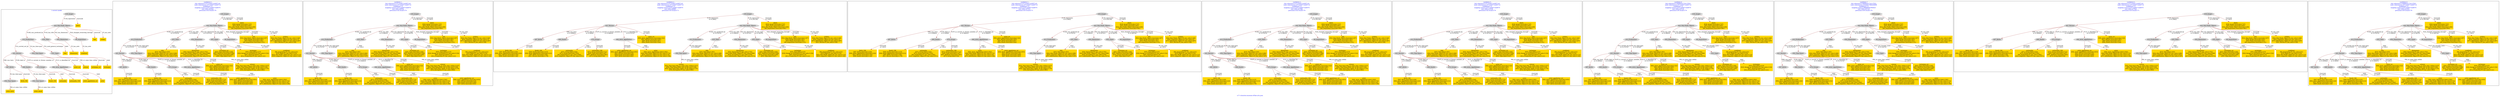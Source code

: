 digraph n0 {
fontcolor="blue"
remincross="true"
label="s17-s-houston-museum-of-fine-arts.json"
subgraph cluster_0 {
label="1-correct model"
n2[style="filled",color="white",fillcolor="lightgray",label="E12_Production1"];
n3[style="filled",color="white",fillcolor="lightgray",label="E21_Person1"];
n4[style="filled",color="white",fillcolor="lightgray",label="E52_Time-Span1"];
n5[style="filled",color="white",fillcolor="lightgray",label="E55_Type1"];
n6[style="filled",color="white",fillcolor="lightgray",label="E67_Birth1"];
n7[style="filled",color="white",fillcolor="lightgray",label="E69_Death1"];
n8[style="filled",color="white",fillcolor="lightgray",label="E74_Group1"];
n9[style="filled",color="white",fillcolor="lightgray",label="E82_Actor_Appellation1"];
n10[style="filled",color="white",fillcolor="lightgray",label="E22_Man-Made_Object1"];
n11[style="filled",color="white",fillcolor="lightgray",label="E35_Title1"];
n12[style="filled",color="white",fillcolor="lightgray",label="E54_Dimension1"];
n13[style="filled",color="white",fillcolor="lightgray",label="E8_Acquisition1"];
n14[style="filled",color="white",fillcolor="lightgray",label="E38_Image1"];
n15[style="filled",color="white",fillcolor="lightgray",label="E52_Time-Span2"];
n16[style="filled",color="white",fillcolor="lightgray",label="E52_Time-Span3"];
n17[shape="plaintext",style="filled",fillcolor="gold",label="Death_URI"];
n18[shape="plaintext",style="filled",fillcolor="gold",label="credittext"];
n19[shape="plaintext",style="filled",fillcolor="gold",label="artyear"];
n20[shape="plaintext",style="filled",fillcolor="gold",label="link"];
n21[shape="plaintext",style="filled",fillcolor="gold",label="technique_uri"];
n22[shape="plaintext",style="filled",fillcolor="gold",label="artist_appellation_uri"];
n23[shape="plaintext",style="filled",fillcolor="gold",label="artdesc"];
n24[shape="plaintext",style="filled",fillcolor="gold",label="artist_uri"];
n25[shape="plaintext",style="filled",fillcolor="gold",label="artist"];
n26[shape="plaintext",style="filled",fillcolor="gold",label="Birth_URI"];
n27[shape="plaintext",style="filled",fillcolor="gold",label="nationality"];
n28[shape="plaintext",style="filled",fillcolor="gold",label="artist_birth"];
n29[shape="plaintext",style="filled",fillcolor="gold",label="artist_death"];
n30[shape="plaintext",style="filled",fillcolor="gold",label="nationality_URI"];
n31[shape="plaintext",style="filled",fillcolor="gold",label="technique"];
n32[shape="plaintext",style="filled",fillcolor="gold",label="dimensions"];
n33[shape="plaintext",style="filled",fillcolor="gold",label="title"];
n34[shape="plaintext",style="filled",fillcolor="gold",label="photo"];
}
subgraph cluster_1 {
label="candidate 0\nlink coherence:0.07142857142857142\nnode coherence:0.10714285714285714\nconfidence:1.0\nmapping score:0.41071428571428575\ncost:1604.262424\n-precision:0.92-recall:0.79"
n36[style="filled",color="white",fillcolor="lightgray",label="E12_Production1"];
n37[style="filled",color="white",fillcolor="lightgray",label="E21_Person1"];
n38[style="filled",color="white",fillcolor="lightgray",label="E52_Time-Span1"];
n39[style="filled",color="white",fillcolor="lightgray",label="E67_Birth1"];
n40[style="filled",color="white",fillcolor="lightgray",label="E69_Death1"];
n41[style="filled",color="white",fillcolor="lightgray",label="E74_Group1"];
n42[style="filled",color="white",fillcolor="lightgray",label="E82_Actor_Appellation1"];
n43[style="filled",color="white",fillcolor="lightgray",label="E22_Man-Made_Object1"];
n44[style="filled",color="white",fillcolor="lightgray",label="E35_Title1"];
n45[style="filled",color="white",fillcolor="lightgray",label="E54_Dimension1"];
n46[style="filled",color="white",fillcolor="lightgray",label="E55_Type2"];
n47[style="filled",color="white",fillcolor="lightgray",label="E8_Acquisition1"];
n48[style="filled",color="white",fillcolor="lightgray",label="E38_Image1"];
n49[shape="plaintext",style="filled",fillcolor="gold",label="artist_uri\n[E82_Actor_Appellation,classLink,0.322]\n[E21_Person,classLink,0.267]\n[E67_Birth,classLink,0.207]\n[E69_Death,classLink,0.204]"];
n50[shape="plaintext",style="filled",fillcolor="gold",label="credittext\n[E8_Acquisition,P3_has_note,0.51]\n[E30_Right,P3_has_note,0.276]\n[E22_Man-Made_Object,P3_has_note,0.112]\n[E33_Linguistic_Object,P3_has_note,0.102]"];
n51[shape="plaintext",style="filled",fillcolor="gold",label="link\n[E22_Man-Made_Object,classLink,0.407]\n[E38_Image,classLink,0.261]\n[E53_Place,classLink,0.181]\n[E8_Acquisition,classLink,0.151]"];
n52[shape="plaintext",style="filled",fillcolor="gold",label="artist_appellation_uri\n[E82_Actor_Appellation,classLink,0.653]\n[E21_Person,classLink,0.22]\n[E69_Death,classLink,0.064]\n[E67_Birth,classLink,0.063]"];
n53[shape="plaintext",style="filled",fillcolor="gold",label="Death_URI\n[E69_Death,classLink,0.415]\n[E82_Actor_Appellation,classLink,0.212]\n[E67_Birth,classLink,0.194]\n[E21_Person,classLink,0.179]"];
n54[shape="plaintext",style="filled",fillcolor="gold",label="nationality\n[E74_Group,label,0.544]\n[E74_Group,classLink,0.303]\n[E8_Acquisition,P3_has_note,0.082]\n[E33_Linguistic_Object,P3_has_note,0.071]"];
n55[shape="plaintext",style="filled",fillcolor="gold",label="technique_uri\n[E55_Type,classLink,0.446]\n[E57_Material,classLink,0.298]\n[E74_Group,classLink,0.209]\n[E55_Type,label,0.047]"];
n56[shape="plaintext",style="filled",fillcolor="gold",label="Birth_URI\n[E67_Birth,classLink,0.436]\n[E82_Actor_Appellation,classLink,0.224]\n[E21_Person,classLink,0.193]\n[E69_Death,classLink,0.146]"];
n57[shape="plaintext",style="filled",fillcolor="gold",label="artyear\n[E52_Time-Span,P82_at_some_time_within,0.427]\n[E52_Time-Span,P82b_end_of_the_end,0.334]\n[E52_Time-Span,P82a_begin_of_the_begin,0.175]\n[E34_Inscription,P3_has_note,0.063]"];
n58[shape="plaintext",style="filled",fillcolor="gold",label="photo\n[E38_Image,classLink,0.727]\n[E53_Place,classLink,0.097]\n[E22_Man-Made_Object,classLink,0.096]\n[E8_Acquisition,classLink,0.081]"];
n59[shape="plaintext",style="filled",fillcolor="gold",label="artist\n[E82_Actor_Appellation,label,0.562]\n[E22_Man-Made_Object,P3_has_note,0.172]\n[E33_Linguistic_Object,P3_has_note,0.16]\n[E73_Information_Object,P3_has_note,0.106]"];
n60[shape="plaintext",style="filled",fillcolor="gold",label="title\n[E35_Title,label,0.363]\n[E22_Man-Made_Object,P3_has_note,0.268]\n[E33_Linguistic_Object,P3_has_note,0.203]\n[E73_Information_Object,P3_has_note,0.167]"];
n61[shape="plaintext",style="filled",fillcolor="gold",label="nationality_URI\n[E74_Group,classLink,0.712]\n[E55_Type,classLink,0.167]\n[E57_Material,classLink,0.081]\n[E74_Group,label,0.04]"];
n62[shape="plaintext",style="filled",fillcolor="gold",label="artdesc\n[E22_Man-Made_Object,P3_has_note,0.326]\n[E33_Linguistic_Object,P3_has_note,0.3]\n[E73_Information_Object,P3_has_note,0.267]\n[E21_Person,P3_has_note,0.108]"];
n63[shape="plaintext",style="filled",fillcolor="gold",label="technique\n[E55_Type,label,0.415]\n[E29_Design_or_Procedure,P3_has_note,0.334]\n[E57_Material,label,0.13]\n[E12_Production,P3_has_note,0.121]"];
n64[shape="plaintext",style="filled",fillcolor="gold",label="dimensions\n[E54_Dimension,P3_has_note,0.753]\n[E22_Man-Made_Object,P3_has_note,0.098]\n[E34_Inscription,P3_has_note,0.076]\n[E73_Information_Object,P3_has_note,0.073]"];
}
subgraph cluster_2 {
label="candidate 1\nlink coherence:0.07142857142857142\nnode coherence:0.10714285714285714\nconfidence:1.0\nmapping score:0.41071428571428575\ncost:1604.280552\n-precision:0.92-recall:0.79"
n66[style="filled",color="white",fillcolor="lightgray",label="E12_Production1"];
n67[style="filled",color="white",fillcolor="lightgray",label="E21_Person1"];
n68[style="filled",color="white",fillcolor="lightgray",label="E52_Time-Span1"];
n69[style="filled",color="white",fillcolor="lightgray",label="E67_Birth1"];
n70[style="filled",color="white",fillcolor="lightgray",label="E69_Death1"];
n71[style="filled",color="white",fillcolor="lightgray",label="E74_Group1"];
n72[style="filled",color="white",fillcolor="lightgray",label="E82_Actor_Appellation2"];
n73[style="filled",color="white",fillcolor="lightgray",label="E22_Man-Made_Object1"];
n74[style="filled",color="white",fillcolor="lightgray",label="E35_Title1"];
n75[style="filled",color="white",fillcolor="lightgray",label="E54_Dimension1"];
n76[style="filled",color="white",fillcolor="lightgray",label="E55_Type2"];
n77[style="filled",color="white",fillcolor="lightgray",label="E8_Acquisition1"];
n78[style="filled",color="white",fillcolor="lightgray",label="E38_Image1"];
n79[shape="plaintext",style="filled",fillcolor="gold",label="artist_uri\n[E82_Actor_Appellation,classLink,0.322]\n[E21_Person,classLink,0.267]\n[E67_Birth,classLink,0.207]\n[E69_Death,classLink,0.204]"];
n80[shape="plaintext",style="filled",fillcolor="gold",label="artist\n[E82_Actor_Appellation,label,0.562]\n[E22_Man-Made_Object,P3_has_note,0.172]\n[E33_Linguistic_Object,P3_has_note,0.16]\n[E73_Information_Object,P3_has_note,0.106]"];
n81[shape="plaintext",style="filled",fillcolor="gold",label="credittext\n[E8_Acquisition,P3_has_note,0.51]\n[E30_Right,P3_has_note,0.276]\n[E22_Man-Made_Object,P3_has_note,0.112]\n[E33_Linguistic_Object,P3_has_note,0.102]"];
n82[shape="plaintext",style="filled",fillcolor="gold",label="link\n[E22_Man-Made_Object,classLink,0.407]\n[E38_Image,classLink,0.261]\n[E53_Place,classLink,0.181]\n[E8_Acquisition,classLink,0.151]"];
n83[shape="plaintext",style="filled",fillcolor="gold",label="Death_URI\n[E69_Death,classLink,0.415]\n[E82_Actor_Appellation,classLink,0.212]\n[E67_Birth,classLink,0.194]\n[E21_Person,classLink,0.179]"];
n84[shape="plaintext",style="filled",fillcolor="gold",label="nationality\n[E74_Group,label,0.544]\n[E74_Group,classLink,0.303]\n[E8_Acquisition,P3_has_note,0.082]\n[E33_Linguistic_Object,P3_has_note,0.071]"];
n85[shape="plaintext",style="filled",fillcolor="gold",label="technique_uri\n[E55_Type,classLink,0.446]\n[E57_Material,classLink,0.298]\n[E74_Group,classLink,0.209]\n[E55_Type,label,0.047]"];
n86[shape="plaintext",style="filled",fillcolor="gold",label="Birth_URI\n[E67_Birth,classLink,0.436]\n[E82_Actor_Appellation,classLink,0.224]\n[E21_Person,classLink,0.193]\n[E69_Death,classLink,0.146]"];
n87[shape="plaintext",style="filled",fillcolor="gold",label="artyear\n[E52_Time-Span,P82_at_some_time_within,0.427]\n[E52_Time-Span,P82b_end_of_the_end,0.334]\n[E52_Time-Span,P82a_begin_of_the_begin,0.175]\n[E34_Inscription,P3_has_note,0.063]"];
n88[shape="plaintext",style="filled",fillcolor="gold",label="photo\n[E38_Image,classLink,0.727]\n[E53_Place,classLink,0.097]\n[E22_Man-Made_Object,classLink,0.096]\n[E8_Acquisition,classLink,0.081]"];
n89[shape="plaintext",style="filled",fillcolor="gold",label="title\n[E35_Title,label,0.363]\n[E22_Man-Made_Object,P3_has_note,0.268]\n[E33_Linguistic_Object,P3_has_note,0.203]\n[E73_Information_Object,P3_has_note,0.167]"];
n90[shape="plaintext",style="filled",fillcolor="gold",label="nationality_URI\n[E74_Group,classLink,0.712]\n[E55_Type,classLink,0.167]\n[E57_Material,classLink,0.081]\n[E74_Group,label,0.04]"];
n91[shape="plaintext",style="filled",fillcolor="gold",label="artdesc\n[E22_Man-Made_Object,P3_has_note,0.326]\n[E33_Linguistic_Object,P3_has_note,0.3]\n[E73_Information_Object,P3_has_note,0.267]\n[E21_Person,P3_has_note,0.108]"];
n92[shape="plaintext",style="filled",fillcolor="gold",label="technique\n[E55_Type,label,0.415]\n[E29_Design_or_Procedure,P3_has_note,0.334]\n[E57_Material,label,0.13]\n[E12_Production,P3_has_note,0.121]"];
n93[shape="plaintext",style="filled",fillcolor="gold",label="artist_appellation_uri\n[E82_Actor_Appellation,classLink,0.653]\n[E21_Person,classLink,0.22]\n[E69_Death,classLink,0.064]\n[E67_Birth,classLink,0.063]"];
n94[shape="plaintext",style="filled",fillcolor="gold",label="dimensions\n[E54_Dimension,P3_has_note,0.753]\n[E22_Man-Made_Object,P3_has_note,0.098]\n[E34_Inscription,P3_has_note,0.076]\n[E73_Information_Object,P3_has_note,0.073]"];
}
subgraph cluster_3 {
label="candidate 2\nlink coherence:0.07142857142857142\nnode coherence:0.10714285714285714\nconfidence:1.0\nmapping score:0.41071428571428575\ncost:1604.288887\n-precision:0.83-recall:0.71"
n96[style="filled",color="white",fillcolor="lightgray",label="E12_Production1"];
n97[style="filled",color="white",fillcolor="lightgray",label="E52_Time-Span1"];
n98[style="filled",color="white",fillcolor="lightgray",label="E21_Person1"];
n99[style="filled",color="white",fillcolor="lightgray",label="E67_Birth1"];
n100[style="filled",color="white",fillcolor="lightgray",label="E69_Death1"];
n101[style="filled",color="white",fillcolor="lightgray",label="E74_Group1"];
n102[style="filled",color="white",fillcolor="lightgray",label="E82_Actor_Appellation1"];
n103[style="filled",color="white",fillcolor="lightgray",label="E22_Man-Made_Object1"];
n104[style="filled",color="white",fillcolor="lightgray",label="E35_Title1"];
n105[style="filled",color="white",fillcolor="lightgray",label="E54_Dimension1"];
n106[style="filled",color="white",fillcolor="lightgray",label="E55_Type2"];
n107[style="filled",color="white",fillcolor="lightgray",label="E8_Acquisition1"];
n108[style="filled",color="white",fillcolor="lightgray",label="E38_Image1"];
n109[shape="plaintext",style="filled",fillcolor="gold",label="artist_uri\n[E82_Actor_Appellation,classLink,0.322]\n[E21_Person,classLink,0.267]\n[E67_Birth,classLink,0.207]\n[E69_Death,classLink,0.204]"];
n110[shape="plaintext",style="filled",fillcolor="gold",label="credittext\n[E8_Acquisition,P3_has_note,0.51]\n[E30_Right,P3_has_note,0.276]\n[E22_Man-Made_Object,P3_has_note,0.112]\n[E33_Linguistic_Object,P3_has_note,0.102]"];
n111[shape="plaintext",style="filled",fillcolor="gold",label="link\n[E22_Man-Made_Object,classLink,0.407]\n[E38_Image,classLink,0.261]\n[E53_Place,classLink,0.181]\n[E8_Acquisition,classLink,0.151]"];
n112[shape="plaintext",style="filled",fillcolor="gold",label="artist_appellation_uri\n[E82_Actor_Appellation,classLink,0.653]\n[E21_Person,classLink,0.22]\n[E69_Death,classLink,0.064]\n[E67_Birth,classLink,0.063]"];
n113[shape="plaintext",style="filled",fillcolor="gold",label="Death_URI\n[E69_Death,classLink,0.415]\n[E82_Actor_Appellation,classLink,0.212]\n[E67_Birth,classLink,0.194]\n[E21_Person,classLink,0.179]"];
n114[shape="plaintext",style="filled",fillcolor="gold",label="nationality\n[E74_Group,label,0.544]\n[E74_Group,classLink,0.303]\n[E8_Acquisition,P3_has_note,0.082]\n[E33_Linguistic_Object,P3_has_note,0.071]"];
n115[shape="plaintext",style="filled",fillcolor="gold",label="technique_uri\n[E55_Type,classLink,0.446]\n[E57_Material,classLink,0.298]\n[E74_Group,classLink,0.209]\n[E55_Type,label,0.047]"];
n116[shape="plaintext",style="filled",fillcolor="gold",label="Birth_URI\n[E67_Birth,classLink,0.436]\n[E82_Actor_Appellation,classLink,0.224]\n[E21_Person,classLink,0.193]\n[E69_Death,classLink,0.146]"];
n117[shape="plaintext",style="filled",fillcolor="gold",label="artyear\n[E52_Time-Span,P82_at_some_time_within,0.427]\n[E52_Time-Span,P82b_end_of_the_end,0.334]\n[E52_Time-Span,P82a_begin_of_the_begin,0.175]\n[E34_Inscription,P3_has_note,0.063]"];
n118[shape="plaintext",style="filled",fillcolor="gold",label="photo\n[E38_Image,classLink,0.727]\n[E53_Place,classLink,0.097]\n[E22_Man-Made_Object,classLink,0.096]\n[E8_Acquisition,classLink,0.081]"];
n119[shape="plaintext",style="filled",fillcolor="gold",label="artist\n[E82_Actor_Appellation,label,0.562]\n[E22_Man-Made_Object,P3_has_note,0.172]\n[E33_Linguistic_Object,P3_has_note,0.16]\n[E73_Information_Object,P3_has_note,0.106]"];
n120[shape="plaintext",style="filled",fillcolor="gold",label="title\n[E35_Title,label,0.363]\n[E22_Man-Made_Object,P3_has_note,0.268]\n[E33_Linguistic_Object,P3_has_note,0.203]\n[E73_Information_Object,P3_has_note,0.167]"];
n121[shape="plaintext",style="filled",fillcolor="gold",label="nationality_URI\n[E74_Group,classLink,0.712]\n[E55_Type,classLink,0.167]\n[E57_Material,classLink,0.081]\n[E74_Group,label,0.04]"];
n122[shape="plaintext",style="filled",fillcolor="gold",label="artdesc\n[E22_Man-Made_Object,P3_has_note,0.326]\n[E33_Linguistic_Object,P3_has_note,0.3]\n[E73_Information_Object,P3_has_note,0.267]\n[E21_Person,P3_has_note,0.108]"];
n123[shape="plaintext",style="filled",fillcolor="gold",label="technique\n[E55_Type,label,0.415]\n[E29_Design_or_Procedure,P3_has_note,0.334]\n[E57_Material,label,0.13]\n[E12_Production,P3_has_note,0.121]"];
n124[shape="plaintext",style="filled",fillcolor="gold",label="dimensions\n[E54_Dimension,P3_has_note,0.753]\n[E22_Man-Made_Object,P3_has_note,0.098]\n[E34_Inscription,P3_has_note,0.076]\n[E73_Information_Object,P3_has_note,0.073]"];
}
subgraph cluster_4 {
label="candidate 3\nlink coherence:0.07142857142857142\nnode coherence:0.10714285714285714\nconfidence:1.0\nmapping score:0.41071428571428575\ncost:1604.307015\n-precision:0.83-recall:0.71"
n126[style="filled",color="white",fillcolor="lightgray",label="E12_Production1"];
n127[style="filled",color="white",fillcolor="lightgray",label="E52_Time-Span1"];
n128[style="filled",color="white",fillcolor="lightgray",label="E21_Person1"];
n129[style="filled",color="white",fillcolor="lightgray",label="E67_Birth1"];
n130[style="filled",color="white",fillcolor="lightgray",label="E69_Death1"];
n131[style="filled",color="white",fillcolor="lightgray",label="E74_Group1"];
n132[style="filled",color="white",fillcolor="lightgray",label="E82_Actor_Appellation2"];
n133[style="filled",color="white",fillcolor="lightgray",label="E22_Man-Made_Object1"];
n134[style="filled",color="white",fillcolor="lightgray",label="E35_Title1"];
n135[style="filled",color="white",fillcolor="lightgray",label="E54_Dimension1"];
n136[style="filled",color="white",fillcolor="lightgray",label="E55_Type2"];
n137[style="filled",color="white",fillcolor="lightgray",label="E8_Acquisition1"];
n138[style="filled",color="white",fillcolor="lightgray",label="E38_Image1"];
n139[shape="plaintext",style="filled",fillcolor="gold",label="artist_uri\n[E82_Actor_Appellation,classLink,0.322]\n[E21_Person,classLink,0.267]\n[E67_Birth,classLink,0.207]\n[E69_Death,classLink,0.204]"];
n140[shape="plaintext",style="filled",fillcolor="gold",label="artist\n[E82_Actor_Appellation,label,0.562]\n[E22_Man-Made_Object,P3_has_note,0.172]\n[E33_Linguistic_Object,P3_has_note,0.16]\n[E73_Information_Object,P3_has_note,0.106]"];
n141[shape="plaintext",style="filled",fillcolor="gold",label="credittext\n[E8_Acquisition,P3_has_note,0.51]\n[E30_Right,P3_has_note,0.276]\n[E22_Man-Made_Object,P3_has_note,0.112]\n[E33_Linguistic_Object,P3_has_note,0.102]"];
n142[shape="plaintext",style="filled",fillcolor="gold",label="link\n[E22_Man-Made_Object,classLink,0.407]\n[E38_Image,classLink,0.261]\n[E53_Place,classLink,0.181]\n[E8_Acquisition,classLink,0.151]"];
n143[shape="plaintext",style="filled",fillcolor="gold",label="Death_URI\n[E69_Death,classLink,0.415]\n[E82_Actor_Appellation,classLink,0.212]\n[E67_Birth,classLink,0.194]\n[E21_Person,classLink,0.179]"];
n144[shape="plaintext",style="filled",fillcolor="gold",label="nationality\n[E74_Group,label,0.544]\n[E74_Group,classLink,0.303]\n[E8_Acquisition,P3_has_note,0.082]\n[E33_Linguistic_Object,P3_has_note,0.071]"];
n145[shape="plaintext",style="filled",fillcolor="gold",label="technique_uri\n[E55_Type,classLink,0.446]\n[E57_Material,classLink,0.298]\n[E74_Group,classLink,0.209]\n[E55_Type,label,0.047]"];
n146[shape="plaintext",style="filled",fillcolor="gold",label="Birth_URI\n[E67_Birth,classLink,0.436]\n[E82_Actor_Appellation,classLink,0.224]\n[E21_Person,classLink,0.193]\n[E69_Death,classLink,0.146]"];
n147[shape="plaintext",style="filled",fillcolor="gold",label="artyear\n[E52_Time-Span,P82_at_some_time_within,0.427]\n[E52_Time-Span,P82b_end_of_the_end,0.334]\n[E52_Time-Span,P82a_begin_of_the_begin,0.175]\n[E34_Inscription,P3_has_note,0.063]"];
n148[shape="plaintext",style="filled",fillcolor="gold",label="photo\n[E38_Image,classLink,0.727]\n[E53_Place,classLink,0.097]\n[E22_Man-Made_Object,classLink,0.096]\n[E8_Acquisition,classLink,0.081]"];
n149[shape="plaintext",style="filled",fillcolor="gold",label="title\n[E35_Title,label,0.363]\n[E22_Man-Made_Object,P3_has_note,0.268]\n[E33_Linguistic_Object,P3_has_note,0.203]\n[E73_Information_Object,P3_has_note,0.167]"];
n150[shape="plaintext",style="filled",fillcolor="gold",label="nationality_URI\n[E74_Group,classLink,0.712]\n[E55_Type,classLink,0.167]\n[E57_Material,classLink,0.081]\n[E74_Group,label,0.04]"];
n151[shape="plaintext",style="filled",fillcolor="gold",label="artdesc\n[E22_Man-Made_Object,P3_has_note,0.326]\n[E33_Linguistic_Object,P3_has_note,0.3]\n[E73_Information_Object,P3_has_note,0.267]\n[E21_Person,P3_has_note,0.108]"];
n152[shape="plaintext",style="filled",fillcolor="gold",label="technique\n[E55_Type,label,0.415]\n[E29_Design_or_Procedure,P3_has_note,0.334]\n[E57_Material,label,0.13]\n[E12_Production,P3_has_note,0.121]"];
n153[shape="plaintext",style="filled",fillcolor="gold",label="artist_appellation_uri\n[E82_Actor_Appellation,classLink,0.653]\n[E21_Person,classLink,0.22]\n[E69_Death,classLink,0.064]\n[E67_Birth,classLink,0.063]"];
n154[shape="plaintext",style="filled",fillcolor="gold",label="dimensions\n[E54_Dimension,P3_has_note,0.753]\n[E22_Man-Made_Object,P3_has_note,0.098]\n[E34_Inscription,P3_has_note,0.076]\n[E73_Information_Object,P3_has_note,0.073]"];
}
subgraph cluster_5 {
label="candidate 4\nlink coherence:0.07142857142857142\nnode coherence:0.10714285714285714\nconfidence:1.0\nmapping score:0.41071428571428575\ncost:1604.401066\n-precision:0.92-recall:0.79"
n156[style="filled",color="white",fillcolor="lightgray",label="E12_Production1"];
n157[style="filled",color="white",fillcolor="lightgray",label="E21_Person1"];
n158[style="filled",color="white",fillcolor="lightgray",label="E52_Time-Span1"];
n159[style="filled",color="white",fillcolor="lightgray",label="E67_Birth1"];
n160[style="filled",color="white",fillcolor="lightgray",label="E69_Death1"];
n161[style="filled",color="white",fillcolor="lightgray",label="E74_Group1"];
n162[style="filled",color="white",fillcolor="lightgray",label="E82_Actor_Appellation1"];
n163[style="filled",color="white",fillcolor="lightgray",label="E22_Man-Made_Object1"];
n164[style="filled",color="white",fillcolor="lightgray",label="E35_Title1"];
n165[style="filled",color="white",fillcolor="lightgray",label="E54_Dimension1"];
n166[style="filled",color="white",fillcolor="lightgray",label="E55_Type1"];
n167[style="filled",color="white",fillcolor="lightgray",label="E8_Acquisition1"];
n168[style="filled",color="white",fillcolor="lightgray",label="E38_Image1"];
n169[shape="plaintext",style="filled",fillcolor="gold",label="technique_uri\n[E55_Type,classLink,0.446]\n[E57_Material,classLink,0.298]\n[E74_Group,classLink,0.209]\n[E55_Type,label,0.047]"];
n170[shape="plaintext",style="filled",fillcolor="gold",label="artist_uri\n[E82_Actor_Appellation,classLink,0.322]\n[E21_Person,classLink,0.267]\n[E67_Birth,classLink,0.207]\n[E69_Death,classLink,0.204]"];
n171[shape="plaintext",style="filled",fillcolor="gold",label="credittext\n[E8_Acquisition,P3_has_note,0.51]\n[E30_Right,P3_has_note,0.276]\n[E22_Man-Made_Object,P3_has_note,0.112]\n[E33_Linguistic_Object,P3_has_note,0.102]"];
n172[shape="plaintext",style="filled",fillcolor="gold",label="link\n[E22_Man-Made_Object,classLink,0.407]\n[E38_Image,classLink,0.261]\n[E53_Place,classLink,0.181]\n[E8_Acquisition,classLink,0.151]"];
n173[shape="plaintext",style="filled",fillcolor="gold",label="artist_appellation_uri\n[E82_Actor_Appellation,classLink,0.653]\n[E21_Person,classLink,0.22]\n[E69_Death,classLink,0.064]\n[E67_Birth,classLink,0.063]"];
n174[shape="plaintext",style="filled",fillcolor="gold",label="Death_URI\n[E69_Death,classLink,0.415]\n[E82_Actor_Appellation,classLink,0.212]\n[E67_Birth,classLink,0.194]\n[E21_Person,classLink,0.179]"];
n175[shape="plaintext",style="filled",fillcolor="gold",label="nationality\n[E74_Group,label,0.544]\n[E74_Group,classLink,0.303]\n[E8_Acquisition,P3_has_note,0.082]\n[E33_Linguistic_Object,P3_has_note,0.071]"];
n176[shape="plaintext",style="filled",fillcolor="gold",label="Birth_URI\n[E67_Birth,classLink,0.436]\n[E82_Actor_Appellation,classLink,0.224]\n[E21_Person,classLink,0.193]\n[E69_Death,classLink,0.146]"];
n177[shape="plaintext",style="filled",fillcolor="gold",label="artyear\n[E52_Time-Span,P82_at_some_time_within,0.427]\n[E52_Time-Span,P82b_end_of_the_end,0.334]\n[E52_Time-Span,P82a_begin_of_the_begin,0.175]\n[E34_Inscription,P3_has_note,0.063]"];
n178[shape="plaintext",style="filled",fillcolor="gold",label="photo\n[E38_Image,classLink,0.727]\n[E53_Place,classLink,0.097]\n[E22_Man-Made_Object,classLink,0.096]\n[E8_Acquisition,classLink,0.081]"];
n179[shape="plaintext",style="filled",fillcolor="gold",label="artist\n[E82_Actor_Appellation,label,0.562]\n[E22_Man-Made_Object,P3_has_note,0.172]\n[E33_Linguistic_Object,P3_has_note,0.16]\n[E73_Information_Object,P3_has_note,0.106]"];
n180[shape="plaintext",style="filled",fillcolor="gold",label="title\n[E35_Title,label,0.363]\n[E22_Man-Made_Object,P3_has_note,0.268]\n[E33_Linguistic_Object,P3_has_note,0.203]\n[E73_Information_Object,P3_has_note,0.167]"];
n181[shape="plaintext",style="filled",fillcolor="gold",label="nationality_URI\n[E74_Group,classLink,0.712]\n[E55_Type,classLink,0.167]\n[E57_Material,classLink,0.081]\n[E74_Group,label,0.04]"];
n182[shape="plaintext",style="filled",fillcolor="gold",label="artdesc\n[E22_Man-Made_Object,P3_has_note,0.326]\n[E33_Linguistic_Object,P3_has_note,0.3]\n[E73_Information_Object,P3_has_note,0.267]\n[E21_Person,P3_has_note,0.108]"];
n183[shape="plaintext",style="filled",fillcolor="gold",label="dimensions\n[E54_Dimension,P3_has_note,0.753]\n[E22_Man-Made_Object,P3_has_note,0.098]\n[E34_Inscription,P3_has_note,0.076]\n[E73_Information_Object,P3_has_note,0.073]"];
n184[shape="plaintext",style="filled",fillcolor="gold",label="technique\n[E55_Type,label,0.415]\n[E29_Design_or_Procedure,P3_has_note,0.334]\n[E57_Material,label,0.13]\n[E12_Production,P3_has_note,0.121]"];
}
subgraph cluster_6 {
label="candidate 5\nlink coherence:0.07142857142857142\nnode coherence:0.10714285714285714\nconfidence:1.0\nmapping score:0.41071428571428575\ncost:1604.419195\n-precision:0.92-recall:0.79"
n186[style="filled",color="white",fillcolor="lightgray",label="E12_Production1"];
n187[style="filled",color="white",fillcolor="lightgray",label="E21_Person1"];
n188[style="filled",color="white",fillcolor="lightgray",label="E52_Time-Span1"];
n189[style="filled",color="white",fillcolor="lightgray",label="E67_Birth1"];
n190[style="filled",color="white",fillcolor="lightgray",label="E69_Death1"];
n191[style="filled",color="white",fillcolor="lightgray",label="E74_Group1"];
n192[style="filled",color="white",fillcolor="lightgray",label="E82_Actor_Appellation2"];
n193[style="filled",color="white",fillcolor="lightgray",label="E22_Man-Made_Object1"];
n194[style="filled",color="white",fillcolor="lightgray",label="E35_Title1"];
n195[style="filled",color="white",fillcolor="lightgray",label="E54_Dimension1"];
n196[style="filled",color="white",fillcolor="lightgray",label="E55_Type1"];
n197[style="filled",color="white",fillcolor="lightgray",label="E8_Acquisition1"];
n198[style="filled",color="white",fillcolor="lightgray",label="E38_Image1"];
n199[shape="plaintext",style="filled",fillcolor="gold",label="technique_uri\n[E55_Type,classLink,0.446]\n[E57_Material,classLink,0.298]\n[E74_Group,classLink,0.209]\n[E55_Type,label,0.047]"];
n200[shape="plaintext",style="filled",fillcolor="gold",label="artist_uri\n[E82_Actor_Appellation,classLink,0.322]\n[E21_Person,classLink,0.267]\n[E67_Birth,classLink,0.207]\n[E69_Death,classLink,0.204]"];
n201[shape="plaintext",style="filled",fillcolor="gold",label="artist\n[E82_Actor_Appellation,label,0.562]\n[E22_Man-Made_Object,P3_has_note,0.172]\n[E33_Linguistic_Object,P3_has_note,0.16]\n[E73_Information_Object,P3_has_note,0.106]"];
n202[shape="plaintext",style="filled",fillcolor="gold",label="credittext\n[E8_Acquisition,P3_has_note,0.51]\n[E30_Right,P3_has_note,0.276]\n[E22_Man-Made_Object,P3_has_note,0.112]\n[E33_Linguistic_Object,P3_has_note,0.102]"];
n203[shape="plaintext",style="filled",fillcolor="gold",label="link\n[E22_Man-Made_Object,classLink,0.407]\n[E38_Image,classLink,0.261]\n[E53_Place,classLink,0.181]\n[E8_Acquisition,classLink,0.151]"];
n204[shape="plaintext",style="filled",fillcolor="gold",label="Death_URI\n[E69_Death,classLink,0.415]\n[E82_Actor_Appellation,classLink,0.212]\n[E67_Birth,classLink,0.194]\n[E21_Person,classLink,0.179]"];
n205[shape="plaintext",style="filled",fillcolor="gold",label="nationality\n[E74_Group,label,0.544]\n[E74_Group,classLink,0.303]\n[E8_Acquisition,P3_has_note,0.082]\n[E33_Linguistic_Object,P3_has_note,0.071]"];
n206[shape="plaintext",style="filled",fillcolor="gold",label="Birth_URI\n[E67_Birth,classLink,0.436]\n[E82_Actor_Appellation,classLink,0.224]\n[E21_Person,classLink,0.193]\n[E69_Death,classLink,0.146]"];
n207[shape="plaintext",style="filled",fillcolor="gold",label="artyear\n[E52_Time-Span,P82_at_some_time_within,0.427]\n[E52_Time-Span,P82b_end_of_the_end,0.334]\n[E52_Time-Span,P82a_begin_of_the_begin,0.175]\n[E34_Inscription,P3_has_note,0.063]"];
n208[shape="plaintext",style="filled",fillcolor="gold",label="photo\n[E38_Image,classLink,0.727]\n[E53_Place,classLink,0.097]\n[E22_Man-Made_Object,classLink,0.096]\n[E8_Acquisition,classLink,0.081]"];
n209[shape="plaintext",style="filled",fillcolor="gold",label="title\n[E35_Title,label,0.363]\n[E22_Man-Made_Object,P3_has_note,0.268]\n[E33_Linguistic_Object,P3_has_note,0.203]\n[E73_Information_Object,P3_has_note,0.167]"];
n210[shape="plaintext",style="filled",fillcolor="gold",label="nationality_URI\n[E74_Group,classLink,0.712]\n[E55_Type,classLink,0.167]\n[E57_Material,classLink,0.081]\n[E74_Group,label,0.04]"];
n211[shape="plaintext",style="filled",fillcolor="gold",label="artdesc\n[E22_Man-Made_Object,P3_has_note,0.326]\n[E33_Linguistic_Object,P3_has_note,0.3]\n[E73_Information_Object,P3_has_note,0.267]\n[E21_Person,P3_has_note,0.108]"];
n212[shape="plaintext",style="filled",fillcolor="gold",label="artist_appellation_uri\n[E82_Actor_Appellation,classLink,0.653]\n[E21_Person,classLink,0.22]\n[E69_Death,classLink,0.064]\n[E67_Birth,classLink,0.063]"];
n213[shape="plaintext",style="filled",fillcolor="gold",label="dimensions\n[E54_Dimension,P3_has_note,0.753]\n[E22_Man-Made_Object,P3_has_note,0.098]\n[E34_Inscription,P3_has_note,0.076]\n[E73_Information_Object,P3_has_note,0.073]"];
n214[shape="plaintext",style="filled",fillcolor="gold",label="technique\n[E55_Type,label,0.415]\n[E29_Design_or_Procedure,P3_has_note,0.334]\n[E57_Material,label,0.13]\n[E12_Production,P3_has_note,0.121]"];
}
subgraph cluster_7 {
label="candidate 6\nlink coherence:0.06896551724137931\nnode coherence:0.10714285714285714\nconfidence:1.0\nmapping score:0.41071428571428575\ncost:1604.425125\n-precision:0.85-recall:0.79"
n216[style="filled",color="white",fillcolor="lightgray",label="E12_Production1"];
n217[style="filled",color="white",fillcolor="lightgray",label="E21_Person1"];
n218[style="filled",color="white",fillcolor="lightgray",label="E52_Time-Span1"];
n219[style="filled",color="white",fillcolor="lightgray",label="E67_Birth1"];
n220[style="filled",color="white",fillcolor="lightgray",label="E69_Death1"];
n221[style="filled",color="white",fillcolor="lightgray",label="E74_Group1"];
n222[style="filled",color="white",fillcolor="lightgray",label="E82_Actor_Appellation1"];
n223[style="filled",color="white",fillcolor="lightgray",label="E22_Man-Made_Object1"];
n224[style="filled",color="white",fillcolor="lightgray",label="E35_Title1"];
n225[style="filled",color="white",fillcolor="lightgray",label="E54_Dimension1"];
n226[style="filled",color="white",fillcolor="lightgray",label="E55_Type2"];
n227[style="filled",color="white",fillcolor="lightgray",label="E8_Acquisition1"];
n228[style="filled",color="white",fillcolor="lightgray",label="E38_Image1"];
n229[style="filled",color="white",fillcolor="lightgray",label="E55_Type1"];
n230[shape="plaintext",style="filled",fillcolor="gold",label="technique_uri\n[E55_Type,classLink,0.446]\n[E57_Material,classLink,0.298]\n[E74_Group,classLink,0.209]\n[E55_Type,label,0.047]"];
n231[shape="plaintext",style="filled",fillcolor="gold",label="artist_uri\n[E82_Actor_Appellation,classLink,0.322]\n[E21_Person,classLink,0.267]\n[E67_Birth,classLink,0.207]\n[E69_Death,classLink,0.204]"];
n232[shape="plaintext",style="filled",fillcolor="gold",label="credittext\n[E8_Acquisition,P3_has_note,0.51]\n[E30_Right,P3_has_note,0.276]\n[E22_Man-Made_Object,P3_has_note,0.112]\n[E33_Linguistic_Object,P3_has_note,0.102]"];
n233[shape="plaintext",style="filled",fillcolor="gold",label="link\n[E22_Man-Made_Object,classLink,0.407]\n[E38_Image,classLink,0.261]\n[E53_Place,classLink,0.181]\n[E8_Acquisition,classLink,0.151]"];
n234[shape="plaintext",style="filled",fillcolor="gold",label="artist_appellation_uri\n[E82_Actor_Appellation,classLink,0.653]\n[E21_Person,classLink,0.22]\n[E69_Death,classLink,0.064]\n[E67_Birth,classLink,0.063]"];
n235[shape="plaintext",style="filled",fillcolor="gold",label="Death_URI\n[E69_Death,classLink,0.415]\n[E82_Actor_Appellation,classLink,0.212]\n[E67_Birth,classLink,0.194]\n[E21_Person,classLink,0.179]"];
n236[shape="plaintext",style="filled",fillcolor="gold",label="nationality\n[E74_Group,label,0.544]\n[E74_Group,classLink,0.303]\n[E8_Acquisition,P3_has_note,0.082]\n[E33_Linguistic_Object,P3_has_note,0.071]"];
n237[shape="plaintext",style="filled",fillcolor="gold",label="Birth_URI\n[E67_Birth,classLink,0.436]\n[E82_Actor_Appellation,classLink,0.224]\n[E21_Person,classLink,0.193]\n[E69_Death,classLink,0.146]"];
n238[shape="plaintext",style="filled",fillcolor="gold",label="artyear\n[E52_Time-Span,P82_at_some_time_within,0.427]\n[E52_Time-Span,P82b_end_of_the_end,0.334]\n[E52_Time-Span,P82a_begin_of_the_begin,0.175]\n[E34_Inscription,P3_has_note,0.063]"];
n239[shape="plaintext",style="filled",fillcolor="gold",label="photo\n[E38_Image,classLink,0.727]\n[E53_Place,classLink,0.097]\n[E22_Man-Made_Object,classLink,0.096]\n[E8_Acquisition,classLink,0.081]"];
n240[shape="plaintext",style="filled",fillcolor="gold",label="artist\n[E82_Actor_Appellation,label,0.562]\n[E22_Man-Made_Object,P3_has_note,0.172]\n[E33_Linguistic_Object,P3_has_note,0.16]\n[E73_Information_Object,P3_has_note,0.106]"];
n241[shape="plaintext",style="filled",fillcolor="gold",label="title\n[E35_Title,label,0.363]\n[E22_Man-Made_Object,P3_has_note,0.268]\n[E33_Linguistic_Object,P3_has_note,0.203]\n[E73_Information_Object,P3_has_note,0.167]"];
n242[shape="plaintext",style="filled",fillcolor="gold",label="nationality_URI\n[E74_Group,classLink,0.712]\n[E55_Type,classLink,0.167]\n[E57_Material,classLink,0.081]\n[E74_Group,label,0.04]"];
n243[shape="plaintext",style="filled",fillcolor="gold",label="artdesc\n[E22_Man-Made_Object,P3_has_note,0.326]\n[E33_Linguistic_Object,P3_has_note,0.3]\n[E73_Information_Object,P3_has_note,0.267]\n[E21_Person,P3_has_note,0.108]"];
n244[shape="plaintext",style="filled",fillcolor="gold",label="dimensions\n[E54_Dimension,P3_has_note,0.753]\n[E22_Man-Made_Object,P3_has_note,0.098]\n[E34_Inscription,P3_has_note,0.076]\n[E73_Information_Object,P3_has_note,0.073]"];
n245[shape="plaintext",style="filled",fillcolor="gold",label="technique\n[E55_Type,label,0.415]\n[E29_Design_or_Procedure,P3_has_note,0.334]\n[E57_Material,label,0.13]\n[E12_Production,P3_has_note,0.121]"];
}
subgraph cluster_8 {
label="candidate 7\nlink coherence:0.06896551724137931\nnode coherence:0.10344827586206896\nconfidence:1.0\nmapping score:0.399066091954023\ncost:1604.425125\n-precision:0.85-recall:0.79"
n247[style="filled",color="white",fillcolor="lightgray",label="E12_Production1"];
n248[style="filled",color="white",fillcolor="lightgray",label="E21_Person1"];
n249[style="filled",color="white",fillcolor="lightgray",label="E52_Time-Span1"];
n250[style="filled",color="white",fillcolor="lightgray",label="E67_Birth1"];
n251[style="filled",color="white",fillcolor="lightgray",label="E69_Death1"];
n252[style="filled",color="white",fillcolor="lightgray",label="E74_Group1"];
n253[style="filled",color="white",fillcolor="lightgray",label="E82_Actor_Appellation1"];
n254[style="filled",color="white",fillcolor="lightgray",label="E22_Man-Made_Object1"];
n255[style="filled",color="white",fillcolor="lightgray",label="E35_Title1"];
n256[style="filled",color="white",fillcolor="lightgray",label="E54_Dimension1"];
n257[style="filled",color="white",fillcolor="lightgray",label="E55_Type2"];
n258[style="filled",color="white",fillcolor="lightgray",label="E8_Acquisition1"];
n259[style="filled",color="white",fillcolor="lightgray",label="E38_Image1"];
n260[style="filled",color="white",fillcolor="lightgray",label="E55_Type1"];
n261[shape="plaintext",style="filled",fillcolor="gold",label="technique_uri\n[E55_Type,classLink,0.446]\n[E57_Material,classLink,0.298]\n[E74_Group,classLink,0.209]\n[E55_Type,label,0.047]"];
n262[shape="plaintext",style="filled",fillcolor="gold",label="artist_uri\n[E82_Actor_Appellation,classLink,0.322]\n[E21_Person,classLink,0.267]\n[E67_Birth,classLink,0.207]\n[E69_Death,classLink,0.204]"];
n263[shape="plaintext",style="filled",fillcolor="gold",label="credittext\n[E8_Acquisition,P3_has_note,0.51]\n[E30_Right,P3_has_note,0.276]\n[E22_Man-Made_Object,P3_has_note,0.112]\n[E33_Linguistic_Object,P3_has_note,0.102]"];
n264[shape="plaintext",style="filled",fillcolor="gold",label="link\n[E22_Man-Made_Object,classLink,0.407]\n[E38_Image,classLink,0.261]\n[E53_Place,classLink,0.181]\n[E8_Acquisition,classLink,0.151]"];
n265[shape="plaintext",style="filled",fillcolor="gold",label="artist_appellation_uri\n[E82_Actor_Appellation,classLink,0.653]\n[E21_Person,classLink,0.22]\n[E69_Death,classLink,0.064]\n[E67_Birth,classLink,0.063]"];
n266[shape="plaintext",style="filled",fillcolor="gold",label="Death_URI\n[E69_Death,classLink,0.415]\n[E82_Actor_Appellation,classLink,0.212]\n[E67_Birth,classLink,0.194]\n[E21_Person,classLink,0.179]"];
n267[shape="plaintext",style="filled",fillcolor="gold",label="nationality\n[E74_Group,label,0.544]\n[E74_Group,classLink,0.303]\n[E8_Acquisition,P3_has_note,0.082]\n[E33_Linguistic_Object,P3_has_note,0.071]"];
n268[shape="plaintext",style="filled",fillcolor="gold",label="Birth_URI\n[E67_Birth,classLink,0.436]\n[E82_Actor_Appellation,classLink,0.224]\n[E21_Person,classLink,0.193]\n[E69_Death,classLink,0.146]"];
n269[shape="plaintext",style="filled",fillcolor="gold",label="artyear\n[E52_Time-Span,P82_at_some_time_within,0.427]\n[E52_Time-Span,P82b_end_of_the_end,0.334]\n[E52_Time-Span,P82a_begin_of_the_begin,0.175]\n[E34_Inscription,P3_has_note,0.063]"];
n270[shape="plaintext",style="filled",fillcolor="gold",label="photo\n[E38_Image,classLink,0.727]\n[E53_Place,classLink,0.097]\n[E22_Man-Made_Object,classLink,0.096]\n[E8_Acquisition,classLink,0.081]"];
n271[shape="plaintext",style="filled",fillcolor="gold",label="artist\n[E82_Actor_Appellation,label,0.562]\n[E22_Man-Made_Object,P3_has_note,0.172]\n[E33_Linguistic_Object,P3_has_note,0.16]\n[E73_Information_Object,P3_has_note,0.106]"];
n272[shape="plaintext",style="filled",fillcolor="gold",label="title\n[E35_Title,label,0.363]\n[E22_Man-Made_Object,P3_has_note,0.268]\n[E33_Linguistic_Object,P3_has_note,0.203]\n[E73_Information_Object,P3_has_note,0.167]"];
n273[shape="plaintext",style="filled",fillcolor="gold",label="nationality_URI\n[E74_Group,classLink,0.712]\n[E55_Type,classLink,0.167]\n[E57_Material,classLink,0.081]\n[E74_Group,label,0.04]"];
n274[shape="plaintext",style="filled",fillcolor="gold",label="artdesc\n[E22_Man-Made_Object,P3_has_note,0.326]\n[E33_Linguistic_Object,P3_has_note,0.3]\n[E73_Information_Object,P3_has_note,0.267]\n[E21_Person,P3_has_note,0.108]"];
n275[shape="plaintext",style="filled",fillcolor="gold",label="technique\n[E55_Type,label,0.415]\n[E29_Design_or_Procedure,P3_has_note,0.334]\n[E57_Material,label,0.13]\n[E12_Production,P3_has_note,0.121]"];
n276[shape="plaintext",style="filled",fillcolor="gold",label="dimensions\n[E54_Dimension,P3_has_note,0.753]\n[E22_Man-Made_Object,P3_has_note,0.098]\n[E34_Inscription,P3_has_note,0.076]\n[E73_Information_Object,P3_has_note,0.073]"];
}
subgraph cluster_9 {
label="candidate 8\nlink coherence:0.07142857142857142\nnode coherence:0.10714285714285714\nconfidence:1.0\nmapping score:0.41071428571428575\ncost:1604.427529\n-precision:0.83-recall:0.71"
n278[style="filled",color="white",fillcolor="lightgray",label="E12_Production1"];
n279[style="filled",color="white",fillcolor="lightgray",label="E52_Time-Span1"];
n280[style="filled",color="white",fillcolor="lightgray",label="E21_Person1"];
n281[style="filled",color="white",fillcolor="lightgray",label="E67_Birth1"];
n282[style="filled",color="white",fillcolor="lightgray",label="E69_Death1"];
n283[style="filled",color="white",fillcolor="lightgray",label="E74_Group1"];
n284[style="filled",color="white",fillcolor="lightgray",label="E82_Actor_Appellation1"];
n285[style="filled",color="white",fillcolor="lightgray",label="E22_Man-Made_Object1"];
n286[style="filled",color="white",fillcolor="lightgray",label="E35_Title1"];
n287[style="filled",color="white",fillcolor="lightgray",label="E54_Dimension1"];
n288[style="filled",color="white",fillcolor="lightgray",label="E55_Type1"];
n289[style="filled",color="white",fillcolor="lightgray",label="E8_Acquisition1"];
n290[style="filled",color="white",fillcolor="lightgray",label="E38_Image1"];
n291[shape="plaintext",style="filled",fillcolor="gold",label="technique_uri\n[E55_Type,classLink,0.446]\n[E57_Material,classLink,0.298]\n[E74_Group,classLink,0.209]\n[E55_Type,label,0.047]"];
n292[shape="plaintext",style="filled",fillcolor="gold",label="artist_uri\n[E82_Actor_Appellation,classLink,0.322]\n[E21_Person,classLink,0.267]\n[E67_Birth,classLink,0.207]\n[E69_Death,classLink,0.204]"];
n293[shape="plaintext",style="filled",fillcolor="gold",label="credittext\n[E8_Acquisition,P3_has_note,0.51]\n[E30_Right,P3_has_note,0.276]\n[E22_Man-Made_Object,P3_has_note,0.112]\n[E33_Linguistic_Object,P3_has_note,0.102]"];
n294[shape="plaintext",style="filled",fillcolor="gold",label="link\n[E22_Man-Made_Object,classLink,0.407]\n[E38_Image,classLink,0.261]\n[E53_Place,classLink,0.181]\n[E8_Acquisition,classLink,0.151]"];
n295[shape="plaintext",style="filled",fillcolor="gold",label="artist_appellation_uri\n[E82_Actor_Appellation,classLink,0.653]\n[E21_Person,classLink,0.22]\n[E69_Death,classLink,0.064]\n[E67_Birth,classLink,0.063]"];
n296[shape="plaintext",style="filled",fillcolor="gold",label="Death_URI\n[E69_Death,classLink,0.415]\n[E82_Actor_Appellation,classLink,0.212]\n[E67_Birth,classLink,0.194]\n[E21_Person,classLink,0.179]"];
n297[shape="plaintext",style="filled",fillcolor="gold",label="nationality\n[E74_Group,label,0.544]\n[E74_Group,classLink,0.303]\n[E8_Acquisition,P3_has_note,0.082]\n[E33_Linguistic_Object,P3_has_note,0.071]"];
n298[shape="plaintext",style="filled",fillcolor="gold",label="Birth_URI\n[E67_Birth,classLink,0.436]\n[E82_Actor_Appellation,classLink,0.224]\n[E21_Person,classLink,0.193]\n[E69_Death,classLink,0.146]"];
n299[shape="plaintext",style="filled",fillcolor="gold",label="artyear\n[E52_Time-Span,P82_at_some_time_within,0.427]\n[E52_Time-Span,P82b_end_of_the_end,0.334]\n[E52_Time-Span,P82a_begin_of_the_begin,0.175]\n[E34_Inscription,P3_has_note,0.063]"];
n300[shape="plaintext",style="filled",fillcolor="gold",label="photo\n[E38_Image,classLink,0.727]\n[E53_Place,classLink,0.097]\n[E22_Man-Made_Object,classLink,0.096]\n[E8_Acquisition,classLink,0.081]"];
n301[shape="plaintext",style="filled",fillcolor="gold",label="artist\n[E82_Actor_Appellation,label,0.562]\n[E22_Man-Made_Object,P3_has_note,0.172]\n[E33_Linguistic_Object,P3_has_note,0.16]\n[E73_Information_Object,P3_has_note,0.106]"];
n302[shape="plaintext",style="filled",fillcolor="gold",label="title\n[E35_Title,label,0.363]\n[E22_Man-Made_Object,P3_has_note,0.268]\n[E33_Linguistic_Object,P3_has_note,0.203]\n[E73_Information_Object,P3_has_note,0.167]"];
n303[shape="plaintext",style="filled",fillcolor="gold",label="nationality_URI\n[E74_Group,classLink,0.712]\n[E55_Type,classLink,0.167]\n[E57_Material,classLink,0.081]\n[E74_Group,label,0.04]"];
n304[shape="plaintext",style="filled",fillcolor="gold",label="artdesc\n[E22_Man-Made_Object,P3_has_note,0.326]\n[E33_Linguistic_Object,P3_has_note,0.3]\n[E73_Information_Object,P3_has_note,0.267]\n[E21_Person,P3_has_note,0.108]"];
n305[shape="plaintext",style="filled",fillcolor="gold",label="dimensions\n[E54_Dimension,P3_has_note,0.753]\n[E22_Man-Made_Object,P3_has_note,0.098]\n[E34_Inscription,P3_has_note,0.076]\n[E73_Information_Object,P3_has_note,0.073]"];
n306[shape="plaintext",style="filled",fillcolor="gold",label="technique\n[E55_Type,label,0.415]\n[E29_Design_or_Procedure,P3_has_note,0.334]\n[E57_Material,label,0.13]\n[E12_Production,P3_has_note,0.121]"];
}
subgraph cluster_10 {
label="candidate 9\nlink coherence:0.06896551724137931\nnode coherence:0.10714285714285714\nconfidence:1.0\nmapping score:0.41071428571428575\ncost:1604.443253\n-precision:0.85-recall:0.79"
n308[style="filled",color="white",fillcolor="lightgray",label="E12_Production1"];
n309[style="filled",color="white",fillcolor="lightgray",label="E21_Person1"];
n310[style="filled",color="white",fillcolor="lightgray",label="E52_Time-Span1"];
n311[style="filled",color="white",fillcolor="lightgray",label="E67_Birth1"];
n312[style="filled",color="white",fillcolor="lightgray",label="E69_Death1"];
n313[style="filled",color="white",fillcolor="lightgray",label="E74_Group1"];
n314[style="filled",color="white",fillcolor="lightgray",label="E82_Actor_Appellation2"];
n315[style="filled",color="white",fillcolor="lightgray",label="E22_Man-Made_Object1"];
n316[style="filled",color="white",fillcolor="lightgray",label="E35_Title1"];
n317[style="filled",color="white",fillcolor="lightgray",label="E54_Dimension1"];
n318[style="filled",color="white",fillcolor="lightgray",label="E55_Type2"];
n319[style="filled",color="white",fillcolor="lightgray",label="E8_Acquisition1"];
n320[style="filled",color="white",fillcolor="lightgray",label="E38_Image1"];
n321[style="filled",color="white",fillcolor="lightgray",label="E55_Type1"];
n322[shape="plaintext",style="filled",fillcolor="gold",label="technique_uri\n[E55_Type,classLink,0.446]\n[E57_Material,classLink,0.298]\n[E74_Group,classLink,0.209]\n[E55_Type,label,0.047]"];
n323[shape="plaintext",style="filled",fillcolor="gold",label="artist_uri\n[E82_Actor_Appellation,classLink,0.322]\n[E21_Person,classLink,0.267]\n[E67_Birth,classLink,0.207]\n[E69_Death,classLink,0.204]"];
n324[shape="plaintext",style="filled",fillcolor="gold",label="artist\n[E82_Actor_Appellation,label,0.562]\n[E22_Man-Made_Object,P3_has_note,0.172]\n[E33_Linguistic_Object,P3_has_note,0.16]\n[E73_Information_Object,P3_has_note,0.106]"];
n325[shape="plaintext",style="filled",fillcolor="gold",label="credittext\n[E8_Acquisition,P3_has_note,0.51]\n[E30_Right,P3_has_note,0.276]\n[E22_Man-Made_Object,P3_has_note,0.112]\n[E33_Linguistic_Object,P3_has_note,0.102]"];
n326[shape="plaintext",style="filled",fillcolor="gold",label="link\n[E22_Man-Made_Object,classLink,0.407]\n[E38_Image,classLink,0.261]\n[E53_Place,classLink,0.181]\n[E8_Acquisition,classLink,0.151]"];
n327[shape="plaintext",style="filled",fillcolor="gold",label="Death_URI\n[E69_Death,classLink,0.415]\n[E82_Actor_Appellation,classLink,0.212]\n[E67_Birth,classLink,0.194]\n[E21_Person,classLink,0.179]"];
n328[shape="plaintext",style="filled",fillcolor="gold",label="nationality\n[E74_Group,label,0.544]\n[E74_Group,classLink,0.303]\n[E8_Acquisition,P3_has_note,0.082]\n[E33_Linguistic_Object,P3_has_note,0.071]"];
n329[shape="plaintext",style="filled",fillcolor="gold",label="Birth_URI\n[E67_Birth,classLink,0.436]\n[E82_Actor_Appellation,classLink,0.224]\n[E21_Person,classLink,0.193]\n[E69_Death,classLink,0.146]"];
n330[shape="plaintext",style="filled",fillcolor="gold",label="artyear\n[E52_Time-Span,P82_at_some_time_within,0.427]\n[E52_Time-Span,P82b_end_of_the_end,0.334]\n[E52_Time-Span,P82a_begin_of_the_begin,0.175]\n[E34_Inscription,P3_has_note,0.063]"];
n331[shape="plaintext",style="filled",fillcolor="gold",label="photo\n[E38_Image,classLink,0.727]\n[E53_Place,classLink,0.097]\n[E22_Man-Made_Object,classLink,0.096]\n[E8_Acquisition,classLink,0.081]"];
n332[shape="plaintext",style="filled",fillcolor="gold",label="title\n[E35_Title,label,0.363]\n[E22_Man-Made_Object,P3_has_note,0.268]\n[E33_Linguistic_Object,P3_has_note,0.203]\n[E73_Information_Object,P3_has_note,0.167]"];
n333[shape="plaintext",style="filled",fillcolor="gold",label="nationality_URI\n[E74_Group,classLink,0.712]\n[E55_Type,classLink,0.167]\n[E57_Material,classLink,0.081]\n[E74_Group,label,0.04]"];
n334[shape="plaintext",style="filled",fillcolor="gold",label="artdesc\n[E22_Man-Made_Object,P3_has_note,0.326]\n[E33_Linguistic_Object,P3_has_note,0.3]\n[E73_Information_Object,P3_has_note,0.267]\n[E21_Person,P3_has_note,0.108]"];
n335[shape="plaintext",style="filled",fillcolor="gold",label="artist_appellation_uri\n[E82_Actor_Appellation,classLink,0.653]\n[E21_Person,classLink,0.22]\n[E69_Death,classLink,0.064]\n[E67_Birth,classLink,0.063]"];
n336[shape="plaintext",style="filled",fillcolor="gold",label="dimensions\n[E54_Dimension,P3_has_note,0.753]\n[E22_Man-Made_Object,P3_has_note,0.098]\n[E34_Inscription,P3_has_note,0.076]\n[E73_Information_Object,P3_has_note,0.073]"];
n337[shape="plaintext",style="filled",fillcolor="gold",label="technique\n[E55_Type,label,0.415]\n[E29_Design_or_Procedure,P3_has_note,0.334]\n[E57_Material,label,0.13]\n[E12_Production,P3_has_note,0.121]"];
}
n2 -> n3[color="brown",fontcolor="black",label="P14_carried_out_by"]
n2 -> n4[color="brown",fontcolor="black",label="P4_has_time-span"]
n2 -> n5[color="brown",fontcolor="black",label="P32_used_general_technique"]
n3 -> n6[color="brown",fontcolor="black",label="P98i_was_born"]
n3 -> n7[color="brown",fontcolor="black",label="P100i_died_in"]
n3 -> n8[color="brown",fontcolor="black",label="P107i_is_current_or_former_member_of"]
n3 -> n9[color="brown",fontcolor="black",label="P131_is_identified_by"]
n10 -> n2[color="brown",fontcolor="black",label="P108i_was_produced_by"]
n10 -> n11[color="brown",fontcolor="black",label="P102_has_title"]
n10 -> n12[color="brown",fontcolor="black",label="P43_has_dimension"]
n10 -> n13[color="brown",fontcolor="black",label="P24i_changed_ownership_through"]
n14 -> n10[color="brown",fontcolor="black",label="P138_represents"]
n6 -> n15[color="brown",fontcolor="black",label="P4_has_time-span"]
n7 -> n16[color="brown",fontcolor="black",label="P4_has_time-span"]
n7 -> n17[color="brown",fontcolor="black",label="classLink"]
n13 -> n18[color="brown",fontcolor="black",label="P3_has_note"]
n4 -> n19[color="brown",fontcolor="black",label="P82_at_some_time_within"]
n10 -> n20[color="brown",fontcolor="black",label="classLink"]
n5 -> n21[color="brown",fontcolor="black",label="classLink"]
n9 -> n22[color="brown",fontcolor="black",label="classLink"]
n10 -> n23[color="brown",fontcolor="black",label="P3_has_note"]
n3 -> n24[color="brown",fontcolor="black",label="classLink"]
n9 -> n25[color="brown",fontcolor="black",label="label"]
n6 -> n26[color="brown",fontcolor="black",label="classLink"]
n8 -> n27[color="brown",fontcolor="black",label="label"]
n15 -> n28[color="brown",fontcolor="black",label="P82_at_some_time_within"]
n16 -> n29[color="brown",fontcolor="black",label="P82_at_some_time_within"]
n8 -> n30[color="brown",fontcolor="black",label="classLink"]
n5 -> n31[color="brown",fontcolor="black",label="label"]
n12 -> n32[color="brown",fontcolor="black",label="P3_has_note"]
n11 -> n33[color="brown",fontcolor="black",label="label"]
n14 -> n34[color="brown",fontcolor="black",label="classLink"]
n36 -> n37[color="brown",fontcolor="black",label="P14_carried_out_by\nw=0.372747"]
n36 -> n38[color="brown",fontcolor="black",label="P4_has_time-span\nw=0.385487"]
n37 -> n39[color="brown",fontcolor="black",label="P98i_was_born\nw=0.385623"]
n37 -> n40[color="brown",fontcolor="black",label="P100i_died_in\nw=0.38563"]
n37 -> n41[color="brown",fontcolor="black",label="P107i_is_current_or_former_member_of\nw=0.384918"]
n37 -> n42[color="brown",fontcolor="black",label="P131_is_identified_by\nw=0.372747"]
n43 -> n36[color="brown",fontcolor="black",label="P108i_was_produced_by\nw=0.378701"]
n43 -> n44[color="brown",fontcolor="black",label="P102_has_title\nw=0.389351"]
n43 -> n45[color="brown",fontcolor="black",label="P43_has_dimension\nw=0.357412"]
n43 -> n46[color="brown",fontcolor="black",label="P2_has_type\nw=0.162701"]
n43 -> n47[color="brown",fontcolor="black",label="P24i_changed_ownership_through\nw=0.385762"]
n48 -> n43[color="brown",fontcolor="black",label="P138_represents\nw=0.301344"]
n37 -> n49[color="brown",fontcolor="black",label="classLink\nw=100.0"]
n47 -> n50[color="brown",fontcolor="black",label="P3_has_note\nw=100.0"]
n43 -> n51[color="brown",fontcolor="black",label="classLink\nw=100.0"]
n42 -> n52[color="brown",fontcolor="black",label="classLink\nw=100.0"]
n40 -> n53[color="brown",fontcolor="black",label="classLink\nw=100.0"]
n41 -> n54[color="brown",fontcolor="black",label="label\nw=100.0"]
n46 -> n55[color="brown",fontcolor="black",label="classLink\nw=100.0"]
n39 -> n56[color="brown",fontcolor="black",label="classLink\nw=100.0"]
n38 -> n57[color="brown",fontcolor="black",label="P82_at_some_time_within\nw=100.0"]
n48 -> n58[color="brown",fontcolor="black",label="classLink\nw=100.0"]
n42 -> n59[color="brown",fontcolor="black",label="label\nw=100.0"]
n44 -> n60[color="brown",fontcolor="black",label="label\nw=100.0"]
n41 -> n61[color="brown",fontcolor="black",label="classLink\nw=100.0"]
n43 -> n62[color="brown",fontcolor="black",label="P3_has_note\nw=100.0"]
n46 -> n63[color="brown",fontcolor="black",label="label\nw=100.0"]
n45 -> n64[color="brown",fontcolor="black",label="P3_has_note\nw=100.0"]
n66 -> n67[color="brown",fontcolor="black",label="P14_carried_out_by\nw=0.372747"]
n66 -> n68[color="brown",fontcolor="black",label="P4_has_time-span\nw=0.385487"]
n67 -> n69[color="brown",fontcolor="black",label="P98i_was_born\nw=0.385623"]
n67 -> n70[color="brown",fontcolor="black",label="P100i_died_in\nw=0.38563"]
n67 -> n71[color="brown",fontcolor="black",label="P107i_is_current_or_former_member_of\nw=0.384918"]
n67 -> n72[color="brown",fontcolor="black",label="P131_is_identified_by\nw=0.390876"]
n73 -> n66[color="brown",fontcolor="black",label="P108i_was_produced_by\nw=0.378701"]
n73 -> n74[color="brown",fontcolor="black",label="P102_has_title\nw=0.389351"]
n73 -> n75[color="brown",fontcolor="black",label="P43_has_dimension\nw=0.357412"]
n73 -> n76[color="brown",fontcolor="black",label="P2_has_type\nw=0.162701"]
n73 -> n77[color="brown",fontcolor="black",label="P24i_changed_ownership_through\nw=0.385762"]
n78 -> n73[color="brown",fontcolor="black",label="P138_represents\nw=0.301344"]
n67 -> n79[color="brown",fontcolor="black",label="classLink\nw=100.0"]
n72 -> n80[color="brown",fontcolor="black",label="label\nw=100.0"]
n77 -> n81[color="brown",fontcolor="black",label="P3_has_note\nw=100.0"]
n73 -> n82[color="brown",fontcolor="black",label="classLink\nw=100.0"]
n70 -> n83[color="brown",fontcolor="black",label="classLink\nw=100.0"]
n71 -> n84[color="brown",fontcolor="black",label="label\nw=100.0"]
n76 -> n85[color="brown",fontcolor="black",label="classLink\nw=100.0"]
n69 -> n86[color="brown",fontcolor="black",label="classLink\nw=100.0"]
n68 -> n87[color="brown",fontcolor="black",label="P82_at_some_time_within\nw=100.0"]
n78 -> n88[color="brown",fontcolor="black",label="classLink\nw=100.0"]
n74 -> n89[color="brown",fontcolor="black",label="label\nw=100.0"]
n71 -> n90[color="brown",fontcolor="black",label="classLink\nw=100.0"]
n73 -> n91[color="brown",fontcolor="black",label="P3_has_note\nw=100.0"]
n76 -> n92[color="brown",fontcolor="black",label="label\nw=100.0"]
n72 -> n93[color="brown",fontcolor="black",label="classLink\nw=100.0"]
n75 -> n94[color="brown",fontcolor="black",label="P3_has_note\nw=100.0"]
n96 -> n97[color="brown",fontcolor="black",label="P4_has_time-span\nw=0.385487"]
n98 -> n99[color="brown",fontcolor="black",label="P98i_was_born\nw=0.385623"]
n98 -> n100[color="brown",fontcolor="black",label="P100i_died_in\nw=0.38563"]
n98 -> n101[color="brown",fontcolor="black",label="P107i_is_current_or_former_member_of\nw=0.384918"]
n98 -> n102[color="brown",fontcolor="black",label="P131_is_identified_by\nw=0.372747"]
n103 -> n96[color="brown",fontcolor="black",label="P108i_was_produced_by\nw=0.378701"]
n103 -> n104[color="brown",fontcolor="black",label="P102_has_title\nw=0.389351"]
n103 -> n105[color="brown",fontcolor="black",label="P43_has_dimension\nw=0.357412"]
n103 -> n106[color="brown",fontcolor="black",label="P2_has_type\nw=0.162701"]
n103 -> n107[color="brown",fontcolor="black",label="P24i_changed_ownership_through\nw=0.385762"]
n108 -> n98[color="brown",fontcolor="black",label="P138_represents\nw=0.39921"]
n108 -> n103[color="brown",fontcolor="black",label="P138_represents\nw=0.301344"]
n98 -> n109[color="brown",fontcolor="black",label="classLink\nw=100.0"]
n107 -> n110[color="brown",fontcolor="black",label="P3_has_note\nw=100.0"]
n103 -> n111[color="brown",fontcolor="black",label="classLink\nw=100.0"]
n102 -> n112[color="brown",fontcolor="black",label="classLink\nw=100.0"]
n100 -> n113[color="brown",fontcolor="black",label="classLink\nw=100.0"]
n101 -> n114[color="brown",fontcolor="black",label="label\nw=100.0"]
n106 -> n115[color="brown",fontcolor="black",label="classLink\nw=100.0"]
n99 -> n116[color="brown",fontcolor="black",label="classLink\nw=100.0"]
n97 -> n117[color="brown",fontcolor="black",label="P82_at_some_time_within\nw=100.0"]
n108 -> n118[color="brown",fontcolor="black",label="classLink\nw=100.0"]
n102 -> n119[color="brown",fontcolor="black",label="label\nw=100.0"]
n104 -> n120[color="brown",fontcolor="black",label="label\nw=100.0"]
n101 -> n121[color="brown",fontcolor="black",label="classLink\nw=100.0"]
n103 -> n122[color="brown",fontcolor="black",label="P3_has_note\nw=100.0"]
n106 -> n123[color="brown",fontcolor="black",label="label\nw=100.0"]
n105 -> n124[color="brown",fontcolor="black",label="P3_has_note\nw=100.0"]
n126 -> n127[color="brown",fontcolor="black",label="P4_has_time-span\nw=0.385487"]
n128 -> n129[color="brown",fontcolor="black",label="P98i_was_born\nw=0.385623"]
n128 -> n130[color="brown",fontcolor="black",label="P100i_died_in\nw=0.38563"]
n128 -> n131[color="brown",fontcolor="black",label="P107i_is_current_or_former_member_of\nw=0.384918"]
n128 -> n132[color="brown",fontcolor="black",label="P131_is_identified_by\nw=0.390876"]
n133 -> n126[color="brown",fontcolor="black",label="P108i_was_produced_by\nw=0.378701"]
n133 -> n134[color="brown",fontcolor="black",label="P102_has_title\nw=0.389351"]
n133 -> n135[color="brown",fontcolor="black",label="P43_has_dimension\nw=0.357412"]
n133 -> n136[color="brown",fontcolor="black",label="P2_has_type\nw=0.162701"]
n133 -> n137[color="brown",fontcolor="black",label="P24i_changed_ownership_through\nw=0.385762"]
n138 -> n128[color="brown",fontcolor="black",label="P138_represents\nw=0.39921"]
n138 -> n133[color="brown",fontcolor="black",label="P138_represents\nw=0.301344"]
n128 -> n139[color="brown",fontcolor="black",label="classLink\nw=100.0"]
n132 -> n140[color="brown",fontcolor="black",label="label\nw=100.0"]
n137 -> n141[color="brown",fontcolor="black",label="P3_has_note\nw=100.0"]
n133 -> n142[color="brown",fontcolor="black",label="classLink\nw=100.0"]
n130 -> n143[color="brown",fontcolor="black",label="classLink\nw=100.0"]
n131 -> n144[color="brown",fontcolor="black",label="label\nw=100.0"]
n136 -> n145[color="brown",fontcolor="black",label="classLink\nw=100.0"]
n129 -> n146[color="brown",fontcolor="black",label="classLink\nw=100.0"]
n127 -> n147[color="brown",fontcolor="black",label="P82_at_some_time_within\nw=100.0"]
n138 -> n148[color="brown",fontcolor="black",label="classLink\nw=100.0"]
n134 -> n149[color="brown",fontcolor="black",label="label\nw=100.0"]
n131 -> n150[color="brown",fontcolor="black",label="classLink\nw=100.0"]
n133 -> n151[color="brown",fontcolor="black",label="P3_has_note\nw=100.0"]
n136 -> n152[color="brown",fontcolor="black",label="label\nw=100.0"]
n132 -> n153[color="brown",fontcolor="black",label="classLink\nw=100.0"]
n135 -> n154[color="brown",fontcolor="black",label="P3_has_note\nw=100.0"]
n156 -> n157[color="brown",fontcolor="black",label="P14_carried_out_by\nw=0.372747"]
n156 -> n158[color="brown",fontcolor="black",label="P4_has_time-span\nw=0.385487"]
n157 -> n159[color="brown",fontcolor="black",label="P98i_was_born\nw=0.385623"]
n157 -> n160[color="brown",fontcolor="black",label="P100i_died_in\nw=0.38563"]
n157 -> n161[color="brown",fontcolor="black",label="P107i_is_current_or_former_member_of\nw=0.384918"]
n157 -> n162[color="brown",fontcolor="black",label="P131_is_identified_by\nw=0.372747"]
n163 -> n156[color="brown",fontcolor="black",label="P108i_was_produced_by\nw=0.378701"]
n163 -> n164[color="brown",fontcolor="black",label="P102_has_title\nw=0.389351"]
n163 -> n165[color="brown",fontcolor="black",label="P43_has_dimension\nw=0.357412"]
n163 -> n166[color="brown",fontcolor="black",label="P2_has_type\nw=0.301344"]
n163 -> n167[color="brown",fontcolor="black",label="P24i_changed_ownership_through\nw=0.385762"]
n168 -> n163[color="brown",fontcolor="black",label="P138_represents\nw=0.301344"]
n166 -> n169[color="brown",fontcolor="black",label="classLink\nw=100.0"]
n157 -> n170[color="brown",fontcolor="black",label="classLink\nw=100.0"]
n167 -> n171[color="brown",fontcolor="black",label="P3_has_note\nw=100.0"]
n163 -> n172[color="brown",fontcolor="black",label="classLink\nw=100.0"]
n162 -> n173[color="brown",fontcolor="black",label="classLink\nw=100.0"]
n160 -> n174[color="brown",fontcolor="black",label="classLink\nw=100.0"]
n161 -> n175[color="brown",fontcolor="black",label="label\nw=100.0"]
n159 -> n176[color="brown",fontcolor="black",label="classLink\nw=100.0"]
n158 -> n177[color="brown",fontcolor="black",label="P82_at_some_time_within\nw=100.0"]
n168 -> n178[color="brown",fontcolor="black",label="classLink\nw=100.0"]
n162 -> n179[color="brown",fontcolor="black",label="label\nw=100.0"]
n164 -> n180[color="brown",fontcolor="black",label="label\nw=100.0"]
n161 -> n181[color="brown",fontcolor="black",label="classLink\nw=100.0"]
n163 -> n182[color="brown",fontcolor="black",label="P3_has_note\nw=100.0"]
n165 -> n183[color="brown",fontcolor="black",label="P3_has_note\nw=100.0"]
n166 -> n184[color="brown",fontcolor="black",label="label\nw=100.0"]
n186 -> n187[color="brown",fontcolor="black",label="P14_carried_out_by\nw=0.372747"]
n186 -> n188[color="brown",fontcolor="black",label="P4_has_time-span\nw=0.385487"]
n187 -> n189[color="brown",fontcolor="black",label="P98i_was_born\nw=0.385623"]
n187 -> n190[color="brown",fontcolor="black",label="P100i_died_in\nw=0.38563"]
n187 -> n191[color="brown",fontcolor="black",label="P107i_is_current_or_former_member_of\nw=0.384918"]
n187 -> n192[color="brown",fontcolor="black",label="P131_is_identified_by\nw=0.390876"]
n193 -> n186[color="brown",fontcolor="black",label="P108i_was_produced_by\nw=0.378701"]
n193 -> n194[color="brown",fontcolor="black",label="P102_has_title\nw=0.389351"]
n193 -> n195[color="brown",fontcolor="black",label="P43_has_dimension\nw=0.357412"]
n193 -> n196[color="brown",fontcolor="black",label="P2_has_type\nw=0.301344"]
n193 -> n197[color="brown",fontcolor="black",label="P24i_changed_ownership_through\nw=0.385762"]
n198 -> n193[color="brown",fontcolor="black",label="P138_represents\nw=0.301344"]
n196 -> n199[color="brown",fontcolor="black",label="classLink\nw=100.0"]
n187 -> n200[color="brown",fontcolor="black",label="classLink\nw=100.0"]
n192 -> n201[color="brown",fontcolor="black",label="label\nw=100.0"]
n197 -> n202[color="brown",fontcolor="black",label="P3_has_note\nw=100.0"]
n193 -> n203[color="brown",fontcolor="black",label="classLink\nw=100.0"]
n190 -> n204[color="brown",fontcolor="black",label="classLink\nw=100.0"]
n191 -> n205[color="brown",fontcolor="black",label="label\nw=100.0"]
n189 -> n206[color="brown",fontcolor="black",label="classLink\nw=100.0"]
n188 -> n207[color="brown",fontcolor="black",label="P82_at_some_time_within\nw=100.0"]
n198 -> n208[color="brown",fontcolor="black",label="classLink\nw=100.0"]
n194 -> n209[color="brown",fontcolor="black",label="label\nw=100.0"]
n191 -> n210[color="brown",fontcolor="black",label="classLink\nw=100.0"]
n193 -> n211[color="brown",fontcolor="black",label="P3_has_note\nw=100.0"]
n192 -> n212[color="brown",fontcolor="black",label="classLink\nw=100.0"]
n195 -> n213[color="brown",fontcolor="black",label="P3_has_note\nw=100.0"]
n196 -> n214[color="brown",fontcolor="black",label="label\nw=100.0"]
n216 -> n217[color="brown",fontcolor="black",label="P14_carried_out_by\nw=0.372747"]
n216 -> n218[color="brown",fontcolor="black",label="P4_has_time-span\nw=0.385487"]
n217 -> n219[color="brown",fontcolor="black",label="P98i_was_born\nw=0.385623"]
n217 -> n220[color="brown",fontcolor="black",label="P100i_died_in\nw=0.38563"]
n217 -> n221[color="brown",fontcolor="black",label="P107i_is_current_or_former_member_of\nw=0.384918"]
n217 -> n222[color="brown",fontcolor="black",label="P131_is_identified_by\nw=0.372747"]
n223 -> n216[color="brown",fontcolor="black",label="P108i_was_produced_by\nw=0.378701"]
n223 -> n224[color="brown",fontcolor="black",label="P102_has_title\nw=0.389351"]
n223 -> n225[color="brown",fontcolor="black",label="P43_has_dimension\nw=0.357412"]
n223 -> n226[color="brown",fontcolor="black",label="P2_has_type\nw=0.162701"]
n223 -> n227[color="brown",fontcolor="black",label="P24i_changed_ownership_through\nw=0.385762"]
n228 -> n223[color="brown",fontcolor="black",label="P138_represents\nw=0.301344"]
n226 -> n229[color="brown",fontcolor="black",label="P127_has_broader_term\nw=0.162701"]
n229 -> n230[color="brown",fontcolor="black",label="classLink\nw=100.0"]
n217 -> n231[color="brown",fontcolor="black",label="classLink\nw=100.0"]
n227 -> n232[color="brown",fontcolor="black",label="P3_has_note\nw=100.0"]
n223 -> n233[color="brown",fontcolor="black",label="classLink\nw=100.0"]
n222 -> n234[color="brown",fontcolor="black",label="classLink\nw=100.0"]
n220 -> n235[color="brown",fontcolor="black",label="classLink\nw=100.0"]
n221 -> n236[color="brown",fontcolor="black",label="label\nw=100.0"]
n219 -> n237[color="brown",fontcolor="black",label="classLink\nw=100.0"]
n218 -> n238[color="brown",fontcolor="black",label="P82_at_some_time_within\nw=100.0"]
n228 -> n239[color="brown",fontcolor="black",label="classLink\nw=100.0"]
n222 -> n240[color="brown",fontcolor="black",label="label\nw=100.0"]
n224 -> n241[color="brown",fontcolor="black",label="label\nw=100.0"]
n221 -> n242[color="brown",fontcolor="black",label="classLink\nw=100.0"]
n223 -> n243[color="brown",fontcolor="black",label="P3_has_note\nw=100.0"]
n225 -> n244[color="brown",fontcolor="black",label="P3_has_note\nw=100.0"]
n229 -> n245[color="brown",fontcolor="black",label="label\nw=100.0"]
n247 -> n248[color="brown",fontcolor="black",label="P14_carried_out_by\nw=0.372747"]
n247 -> n249[color="brown",fontcolor="black",label="P4_has_time-span\nw=0.385487"]
n248 -> n250[color="brown",fontcolor="black",label="P98i_was_born\nw=0.385623"]
n248 -> n251[color="brown",fontcolor="black",label="P100i_died_in\nw=0.38563"]
n248 -> n252[color="brown",fontcolor="black",label="P107i_is_current_or_former_member_of\nw=0.384918"]
n248 -> n253[color="brown",fontcolor="black",label="P131_is_identified_by\nw=0.372747"]
n254 -> n247[color="brown",fontcolor="black",label="P108i_was_produced_by\nw=0.378701"]
n254 -> n255[color="brown",fontcolor="black",label="P102_has_title\nw=0.389351"]
n254 -> n256[color="brown",fontcolor="black",label="P43_has_dimension\nw=0.357412"]
n254 -> n257[color="brown",fontcolor="black",label="P2_has_type\nw=0.162701"]
n254 -> n258[color="brown",fontcolor="black",label="P24i_changed_ownership_through\nw=0.385762"]
n259 -> n254[color="brown",fontcolor="black",label="P138_represents\nw=0.301344"]
n257 -> n260[color="brown",fontcolor="black",label="P127_has_broader_term\nw=0.162701"]
n260 -> n261[color="brown",fontcolor="black",label="classLink\nw=100.0"]
n248 -> n262[color="brown",fontcolor="black",label="classLink\nw=100.0"]
n258 -> n263[color="brown",fontcolor="black",label="P3_has_note\nw=100.0"]
n254 -> n264[color="brown",fontcolor="black",label="classLink\nw=100.0"]
n253 -> n265[color="brown",fontcolor="black",label="classLink\nw=100.0"]
n251 -> n266[color="brown",fontcolor="black",label="classLink\nw=100.0"]
n252 -> n267[color="brown",fontcolor="black",label="label\nw=100.0"]
n250 -> n268[color="brown",fontcolor="black",label="classLink\nw=100.0"]
n249 -> n269[color="brown",fontcolor="black",label="P82_at_some_time_within\nw=100.0"]
n259 -> n270[color="brown",fontcolor="black",label="classLink\nw=100.0"]
n253 -> n271[color="brown",fontcolor="black",label="label\nw=100.0"]
n255 -> n272[color="brown",fontcolor="black",label="label\nw=100.0"]
n252 -> n273[color="brown",fontcolor="black",label="classLink\nw=100.0"]
n254 -> n274[color="brown",fontcolor="black",label="P3_has_note\nw=100.0"]
n257 -> n275[color="brown",fontcolor="black",label="label\nw=100.0"]
n256 -> n276[color="brown",fontcolor="black",label="P3_has_note\nw=100.0"]
n278 -> n279[color="brown",fontcolor="black",label="P4_has_time-span\nw=0.385487"]
n280 -> n281[color="brown",fontcolor="black",label="P98i_was_born\nw=0.385623"]
n280 -> n282[color="brown",fontcolor="black",label="P100i_died_in\nw=0.38563"]
n280 -> n283[color="brown",fontcolor="black",label="P107i_is_current_or_former_member_of\nw=0.384918"]
n280 -> n284[color="brown",fontcolor="black",label="P131_is_identified_by\nw=0.372747"]
n285 -> n278[color="brown",fontcolor="black",label="P108i_was_produced_by\nw=0.378701"]
n285 -> n286[color="brown",fontcolor="black",label="P102_has_title\nw=0.389351"]
n285 -> n287[color="brown",fontcolor="black",label="P43_has_dimension\nw=0.357412"]
n285 -> n288[color="brown",fontcolor="black",label="P2_has_type\nw=0.301344"]
n285 -> n289[color="brown",fontcolor="black",label="P24i_changed_ownership_through\nw=0.385762"]
n290 -> n280[color="brown",fontcolor="black",label="P138_represents\nw=0.39921"]
n290 -> n285[color="brown",fontcolor="black",label="P138_represents\nw=0.301344"]
n288 -> n291[color="brown",fontcolor="black",label="classLink\nw=100.0"]
n280 -> n292[color="brown",fontcolor="black",label="classLink\nw=100.0"]
n289 -> n293[color="brown",fontcolor="black",label="P3_has_note\nw=100.0"]
n285 -> n294[color="brown",fontcolor="black",label="classLink\nw=100.0"]
n284 -> n295[color="brown",fontcolor="black",label="classLink\nw=100.0"]
n282 -> n296[color="brown",fontcolor="black",label="classLink\nw=100.0"]
n283 -> n297[color="brown",fontcolor="black",label="label\nw=100.0"]
n281 -> n298[color="brown",fontcolor="black",label="classLink\nw=100.0"]
n279 -> n299[color="brown",fontcolor="black",label="P82_at_some_time_within\nw=100.0"]
n290 -> n300[color="brown",fontcolor="black",label="classLink\nw=100.0"]
n284 -> n301[color="brown",fontcolor="black",label="label\nw=100.0"]
n286 -> n302[color="brown",fontcolor="black",label="label\nw=100.0"]
n283 -> n303[color="brown",fontcolor="black",label="classLink\nw=100.0"]
n285 -> n304[color="brown",fontcolor="black",label="P3_has_note\nw=100.0"]
n287 -> n305[color="brown",fontcolor="black",label="P3_has_note\nw=100.0"]
n288 -> n306[color="brown",fontcolor="black",label="label\nw=100.0"]
n308 -> n309[color="brown",fontcolor="black",label="P14_carried_out_by\nw=0.372747"]
n308 -> n310[color="brown",fontcolor="black",label="P4_has_time-span\nw=0.385487"]
n309 -> n311[color="brown",fontcolor="black",label="P98i_was_born\nw=0.385623"]
n309 -> n312[color="brown",fontcolor="black",label="P100i_died_in\nw=0.38563"]
n309 -> n313[color="brown",fontcolor="black",label="P107i_is_current_or_former_member_of\nw=0.384918"]
n309 -> n314[color="brown",fontcolor="black",label="P131_is_identified_by\nw=0.390876"]
n315 -> n308[color="brown",fontcolor="black",label="P108i_was_produced_by\nw=0.378701"]
n315 -> n316[color="brown",fontcolor="black",label="P102_has_title\nw=0.389351"]
n315 -> n317[color="brown",fontcolor="black",label="P43_has_dimension\nw=0.357412"]
n315 -> n318[color="brown",fontcolor="black",label="P2_has_type\nw=0.162701"]
n315 -> n319[color="brown",fontcolor="black",label="P24i_changed_ownership_through\nw=0.385762"]
n320 -> n315[color="brown",fontcolor="black",label="P138_represents\nw=0.301344"]
n318 -> n321[color="brown",fontcolor="black",label="P127_has_broader_term\nw=0.162701"]
n321 -> n322[color="brown",fontcolor="black",label="classLink\nw=100.0"]
n309 -> n323[color="brown",fontcolor="black",label="classLink\nw=100.0"]
n314 -> n324[color="brown",fontcolor="black",label="label\nw=100.0"]
n319 -> n325[color="brown",fontcolor="black",label="P3_has_note\nw=100.0"]
n315 -> n326[color="brown",fontcolor="black",label="classLink\nw=100.0"]
n312 -> n327[color="brown",fontcolor="black",label="classLink\nw=100.0"]
n313 -> n328[color="brown",fontcolor="black",label="label\nw=100.0"]
n311 -> n329[color="brown",fontcolor="black",label="classLink\nw=100.0"]
n310 -> n330[color="brown",fontcolor="black",label="P82_at_some_time_within\nw=100.0"]
n320 -> n331[color="brown",fontcolor="black",label="classLink\nw=100.0"]
n316 -> n332[color="brown",fontcolor="black",label="label\nw=100.0"]
n313 -> n333[color="brown",fontcolor="black",label="classLink\nw=100.0"]
n315 -> n334[color="brown",fontcolor="black",label="P3_has_note\nw=100.0"]
n314 -> n335[color="brown",fontcolor="black",label="classLink\nw=100.0"]
n317 -> n336[color="brown",fontcolor="black",label="P3_has_note\nw=100.0"]
n321 -> n337[color="brown",fontcolor="black",label="label\nw=100.0"]
}
